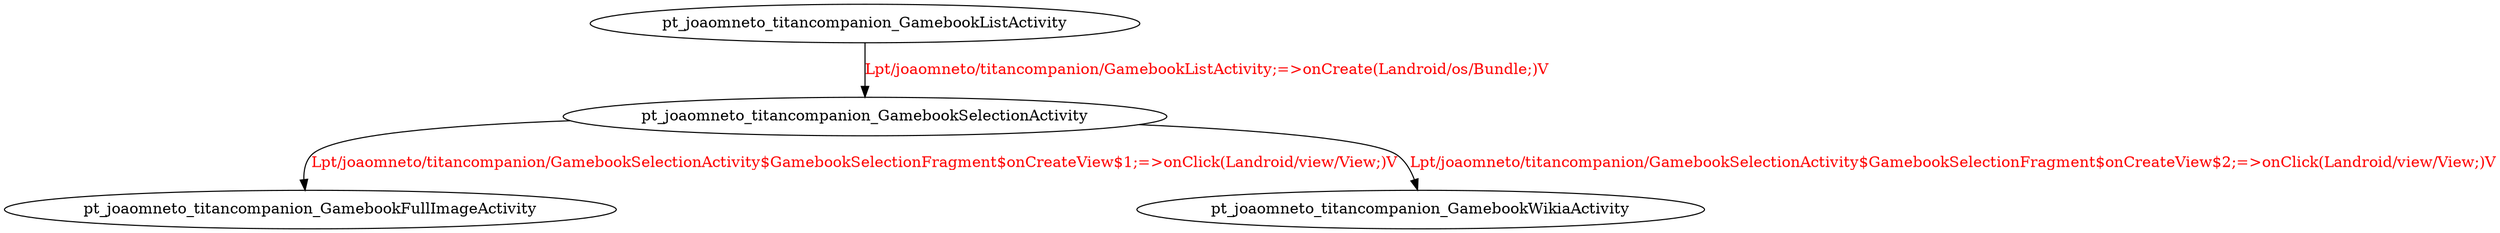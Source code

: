 digraph G {
pt_joaomneto_titancompanion_GamebookListActivity -> pt_joaomneto_titancompanion_GamebookSelectionActivity [label="Lpt/joaomneto/titancompanion/GamebookListActivity;=>onCreate(Landroid/os/Bundle;)V", fontcolor="red"];
pt_joaomneto_titancompanion_GamebookSelectionActivity -> pt_joaomneto_titancompanion_GamebookFullImageActivity [label="Lpt/joaomneto/titancompanion/GamebookSelectionActivity$GamebookSelectionFragment$onCreateView$1;=>onClick(Landroid/view/View;)V", fontcolor="red"];
pt_joaomneto_titancompanion_GamebookSelectionActivity -> pt_joaomneto_titancompanion_GamebookWikiaActivity [label="Lpt/joaomneto/titancompanion/GamebookSelectionActivity$GamebookSelectionFragment$onCreateView$2;=>onClick(Landroid/view/View;)V", fontcolor="red"];
}